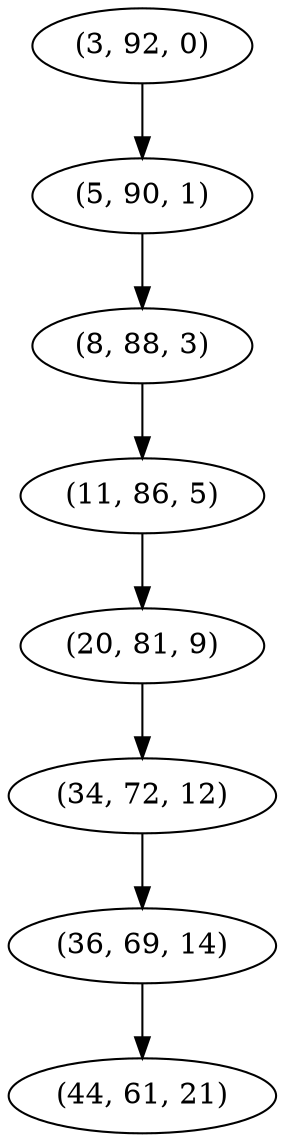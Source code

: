 digraph tree {
    "(3, 92, 0)";
    "(5, 90, 1)";
    "(8, 88, 3)";
    "(11, 86, 5)";
    "(20, 81, 9)";
    "(34, 72, 12)";
    "(36, 69, 14)";
    "(44, 61, 21)";
    "(3, 92, 0)" -> "(5, 90, 1)";
    "(5, 90, 1)" -> "(8, 88, 3)";
    "(8, 88, 3)" -> "(11, 86, 5)";
    "(11, 86, 5)" -> "(20, 81, 9)";
    "(20, 81, 9)" -> "(34, 72, 12)";
    "(34, 72, 12)" -> "(36, 69, 14)";
    "(36, 69, 14)" -> "(44, 61, 21)";
}
